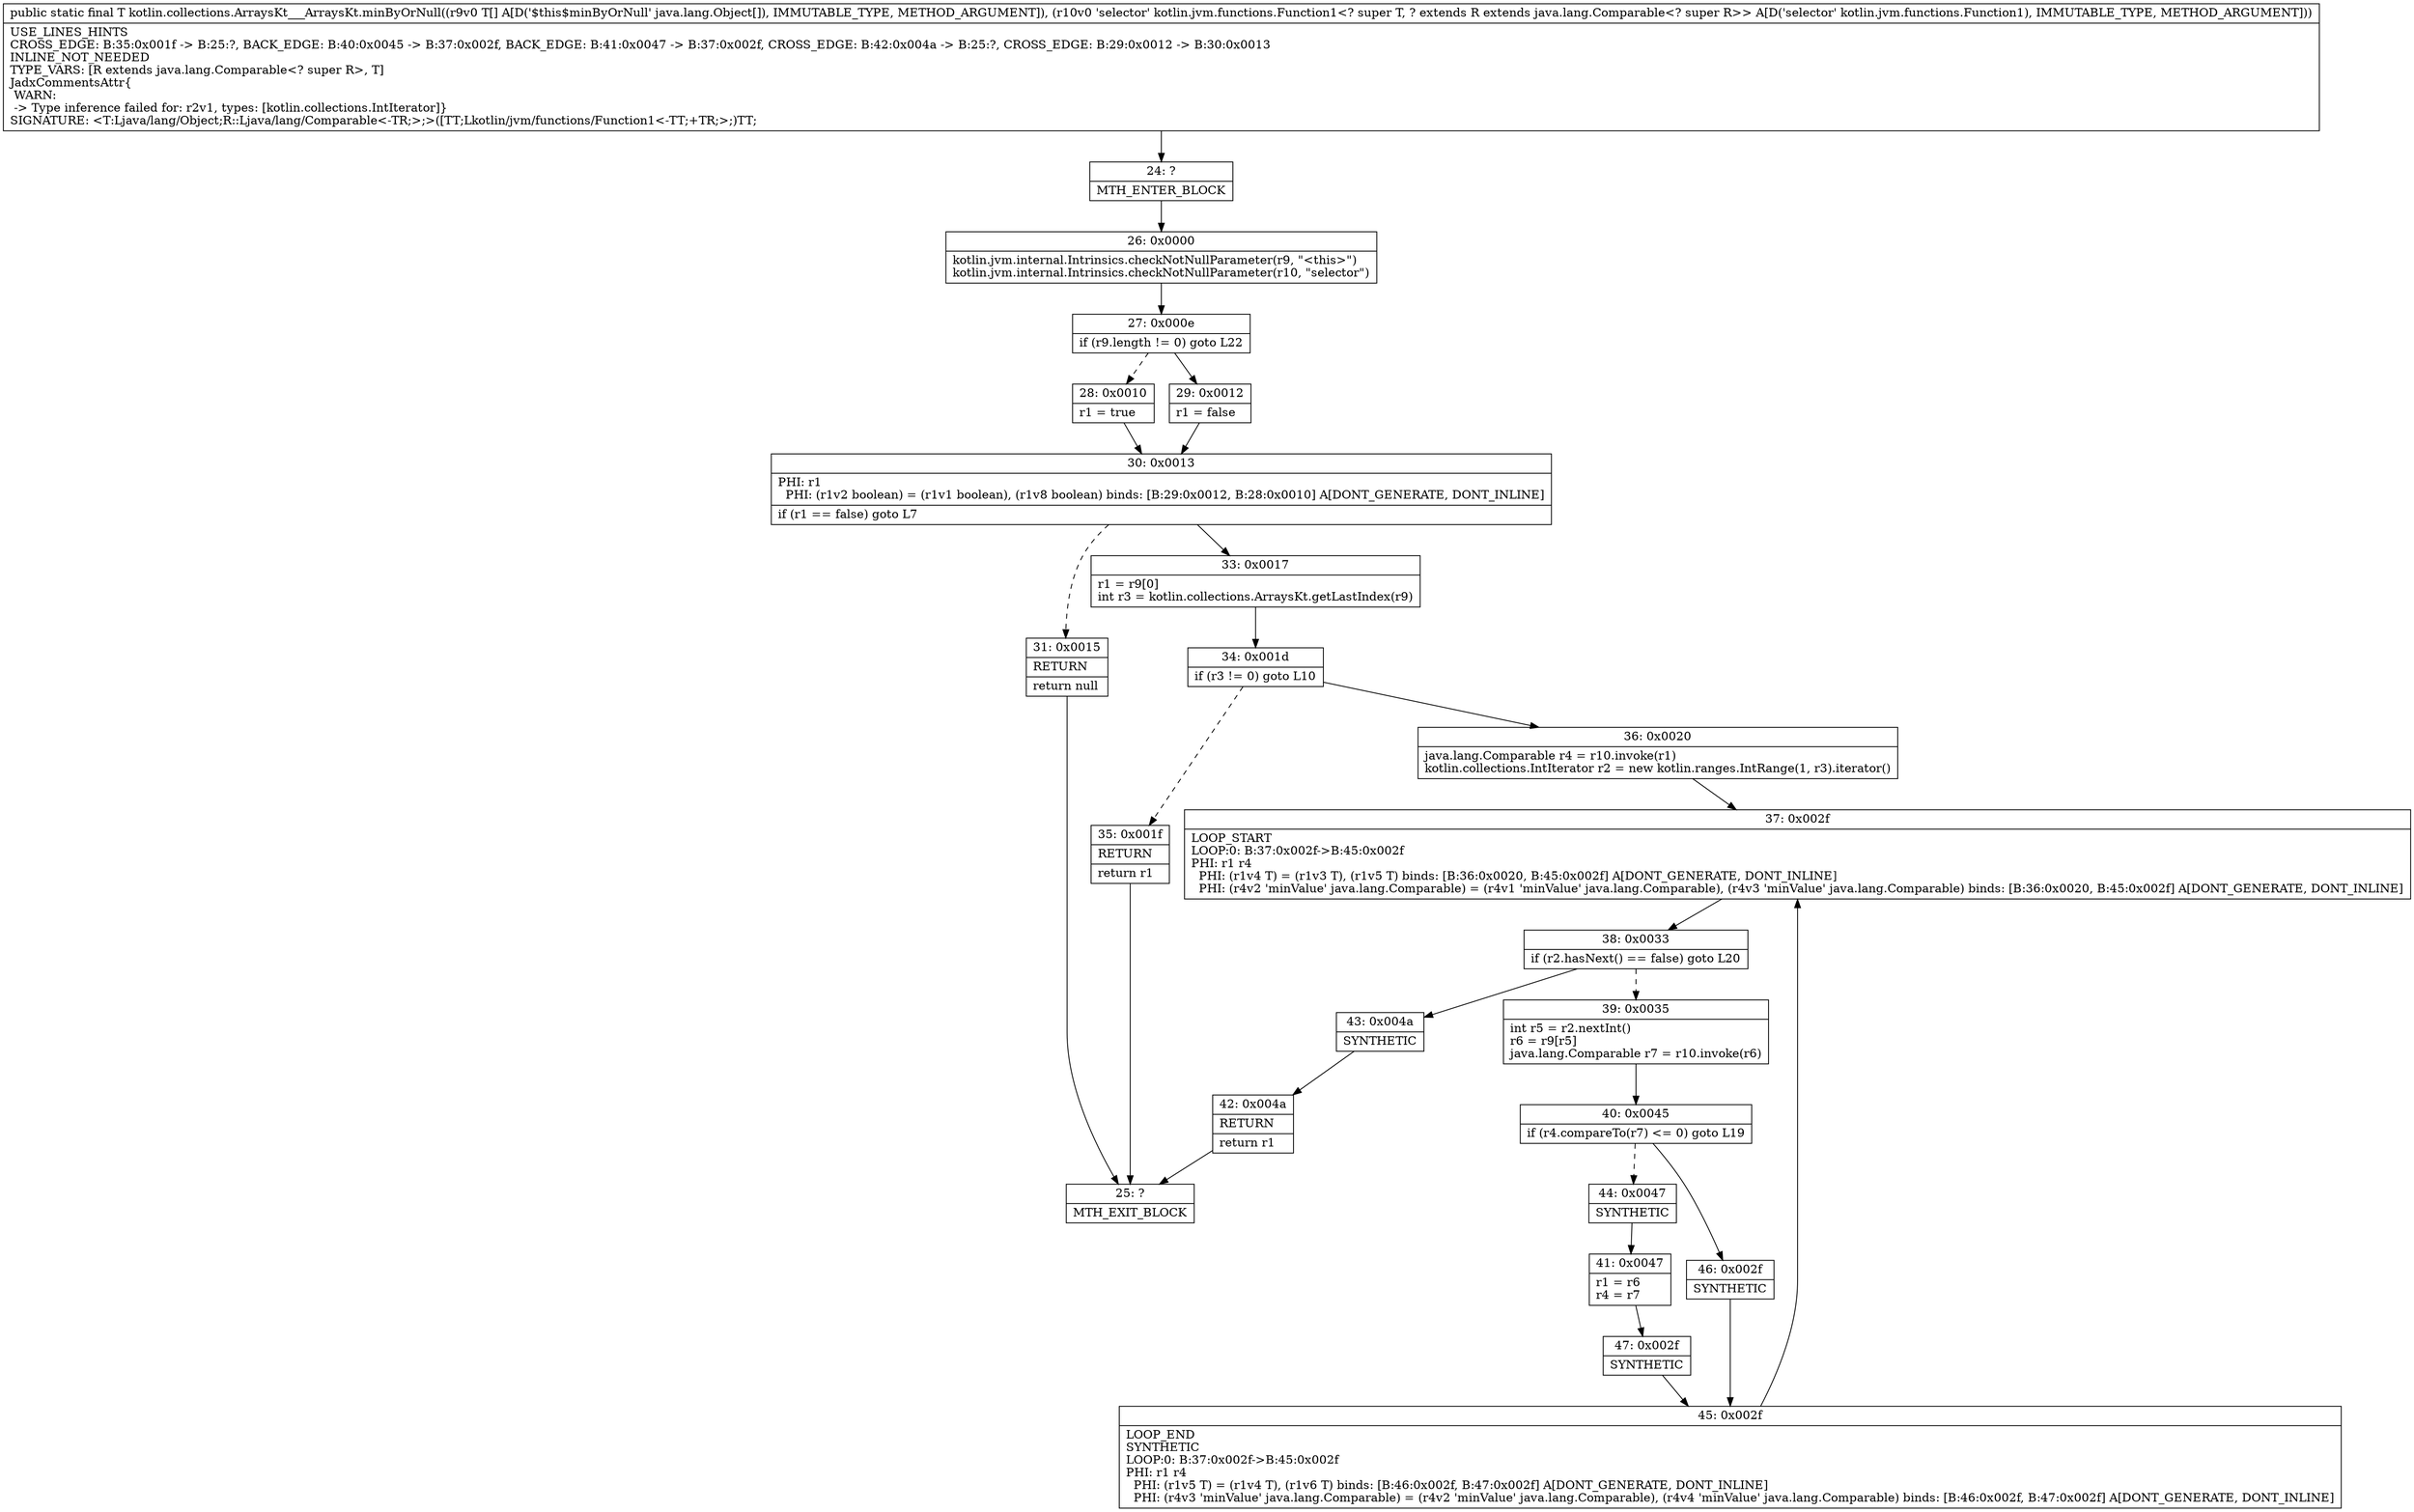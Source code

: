 digraph "CFG forkotlin.collections.ArraysKt___ArraysKt.minByOrNull([Ljava\/lang\/Object;Lkotlin\/jvm\/functions\/Function1;)Ljava\/lang\/Object;" {
Node_24 [shape=record,label="{24\:\ ?|MTH_ENTER_BLOCK\l}"];
Node_26 [shape=record,label="{26\:\ 0x0000|kotlin.jvm.internal.Intrinsics.checkNotNullParameter(r9, \"\<this\>\")\lkotlin.jvm.internal.Intrinsics.checkNotNullParameter(r10, \"selector\")\l}"];
Node_27 [shape=record,label="{27\:\ 0x000e|if (r9.length != 0) goto L22\l}"];
Node_28 [shape=record,label="{28\:\ 0x0010|r1 = true\l}"];
Node_30 [shape=record,label="{30\:\ 0x0013|PHI: r1 \l  PHI: (r1v2 boolean) = (r1v1 boolean), (r1v8 boolean) binds: [B:29:0x0012, B:28:0x0010] A[DONT_GENERATE, DONT_INLINE]\l|if (r1 == false) goto L7\l}"];
Node_31 [shape=record,label="{31\:\ 0x0015|RETURN\l|return null\l}"];
Node_25 [shape=record,label="{25\:\ ?|MTH_EXIT_BLOCK\l}"];
Node_33 [shape=record,label="{33\:\ 0x0017|r1 = r9[0]\lint r3 = kotlin.collections.ArraysKt.getLastIndex(r9)\l}"];
Node_34 [shape=record,label="{34\:\ 0x001d|if (r3 != 0) goto L10\l}"];
Node_35 [shape=record,label="{35\:\ 0x001f|RETURN\l|return r1\l}"];
Node_36 [shape=record,label="{36\:\ 0x0020|java.lang.Comparable r4 = r10.invoke(r1)\lkotlin.collections.IntIterator r2 = new kotlin.ranges.IntRange(1, r3).iterator()\l}"];
Node_37 [shape=record,label="{37\:\ 0x002f|LOOP_START\lLOOP:0: B:37:0x002f\-\>B:45:0x002f\lPHI: r1 r4 \l  PHI: (r1v4 T) = (r1v3 T), (r1v5 T) binds: [B:36:0x0020, B:45:0x002f] A[DONT_GENERATE, DONT_INLINE]\l  PHI: (r4v2 'minValue' java.lang.Comparable) = (r4v1 'minValue' java.lang.Comparable), (r4v3 'minValue' java.lang.Comparable) binds: [B:36:0x0020, B:45:0x002f] A[DONT_GENERATE, DONT_INLINE]\l}"];
Node_38 [shape=record,label="{38\:\ 0x0033|if (r2.hasNext() == false) goto L20\l}"];
Node_39 [shape=record,label="{39\:\ 0x0035|int r5 = r2.nextInt()\lr6 = r9[r5]\ljava.lang.Comparable r7 = r10.invoke(r6)\l}"];
Node_40 [shape=record,label="{40\:\ 0x0045|if (r4.compareTo(r7) \<= 0) goto L19\l}"];
Node_44 [shape=record,label="{44\:\ 0x0047|SYNTHETIC\l}"];
Node_41 [shape=record,label="{41\:\ 0x0047|r1 = r6\lr4 = r7\l}"];
Node_47 [shape=record,label="{47\:\ 0x002f|SYNTHETIC\l}"];
Node_45 [shape=record,label="{45\:\ 0x002f|LOOP_END\lSYNTHETIC\lLOOP:0: B:37:0x002f\-\>B:45:0x002f\lPHI: r1 r4 \l  PHI: (r1v5 T) = (r1v4 T), (r1v6 T) binds: [B:46:0x002f, B:47:0x002f] A[DONT_GENERATE, DONT_INLINE]\l  PHI: (r4v3 'minValue' java.lang.Comparable) = (r4v2 'minValue' java.lang.Comparable), (r4v4 'minValue' java.lang.Comparable) binds: [B:46:0x002f, B:47:0x002f] A[DONT_GENERATE, DONT_INLINE]\l}"];
Node_46 [shape=record,label="{46\:\ 0x002f|SYNTHETIC\l}"];
Node_43 [shape=record,label="{43\:\ 0x004a|SYNTHETIC\l}"];
Node_42 [shape=record,label="{42\:\ 0x004a|RETURN\l|return r1\l}"];
Node_29 [shape=record,label="{29\:\ 0x0012|r1 = false\l}"];
MethodNode[shape=record,label="{public static final T kotlin.collections.ArraysKt___ArraysKt.minByOrNull((r9v0 T[] A[D('$this$minByOrNull' java.lang.Object[]), IMMUTABLE_TYPE, METHOD_ARGUMENT]), (r10v0 'selector' kotlin.jvm.functions.Function1\<? super T, ? extends R extends java.lang.Comparable\<? super R\>\> A[D('selector' kotlin.jvm.functions.Function1), IMMUTABLE_TYPE, METHOD_ARGUMENT]))  | USE_LINES_HINTS\lCROSS_EDGE: B:35:0x001f \-\> B:25:?, BACK_EDGE: B:40:0x0045 \-\> B:37:0x002f, BACK_EDGE: B:41:0x0047 \-\> B:37:0x002f, CROSS_EDGE: B:42:0x004a \-\> B:25:?, CROSS_EDGE: B:29:0x0012 \-\> B:30:0x0013\lINLINE_NOT_NEEDED\lTYPE_VARS: [R extends java.lang.Comparable\<? super R\>, T]\lJadxCommentsAttr\{\l WARN: \l \-\> Type inference failed for: r2v1, types: [kotlin.collections.IntIterator]\}\lSIGNATURE: \<T:Ljava\/lang\/Object;R::Ljava\/lang\/Comparable\<\-TR;\>;\>([TT;Lkotlin\/jvm\/functions\/Function1\<\-TT;+TR;\>;)TT;\l}"];
MethodNode -> Node_24;Node_24 -> Node_26;
Node_26 -> Node_27;
Node_27 -> Node_28[style=dashed];
Node_27 -> Node_29;
Node_28 -> Node_30;
Node_30 -> Node_31[style=dashed];
Node_30 -> Node_33;
Node_31 -> Node_25;
Node_33 -> Node_34;
Node_34 -> Node_35[style=dashed];
Node_34 -> Node_36;
Node_35 -> Node_25;
Node_36 -> Node_37;
Node_37 -> Node_38;
Node_38 -> Node_39[style=dashed];
Node_38 -> Node_43;
Node_39 -> Node_40;
Node_40 -> Node_44[style=dashed];
Node_40 -> Node_46;
Node_44 -> Node_41;
Node_41 -> Node_47;
Node_47 -> Node_45;
Node_45 -> Node_37;
Node_46 -> Node_45;
Node_43 -> Node_42;
Node_42 -> Node_25;
Node_29 -> Node_30;
}

